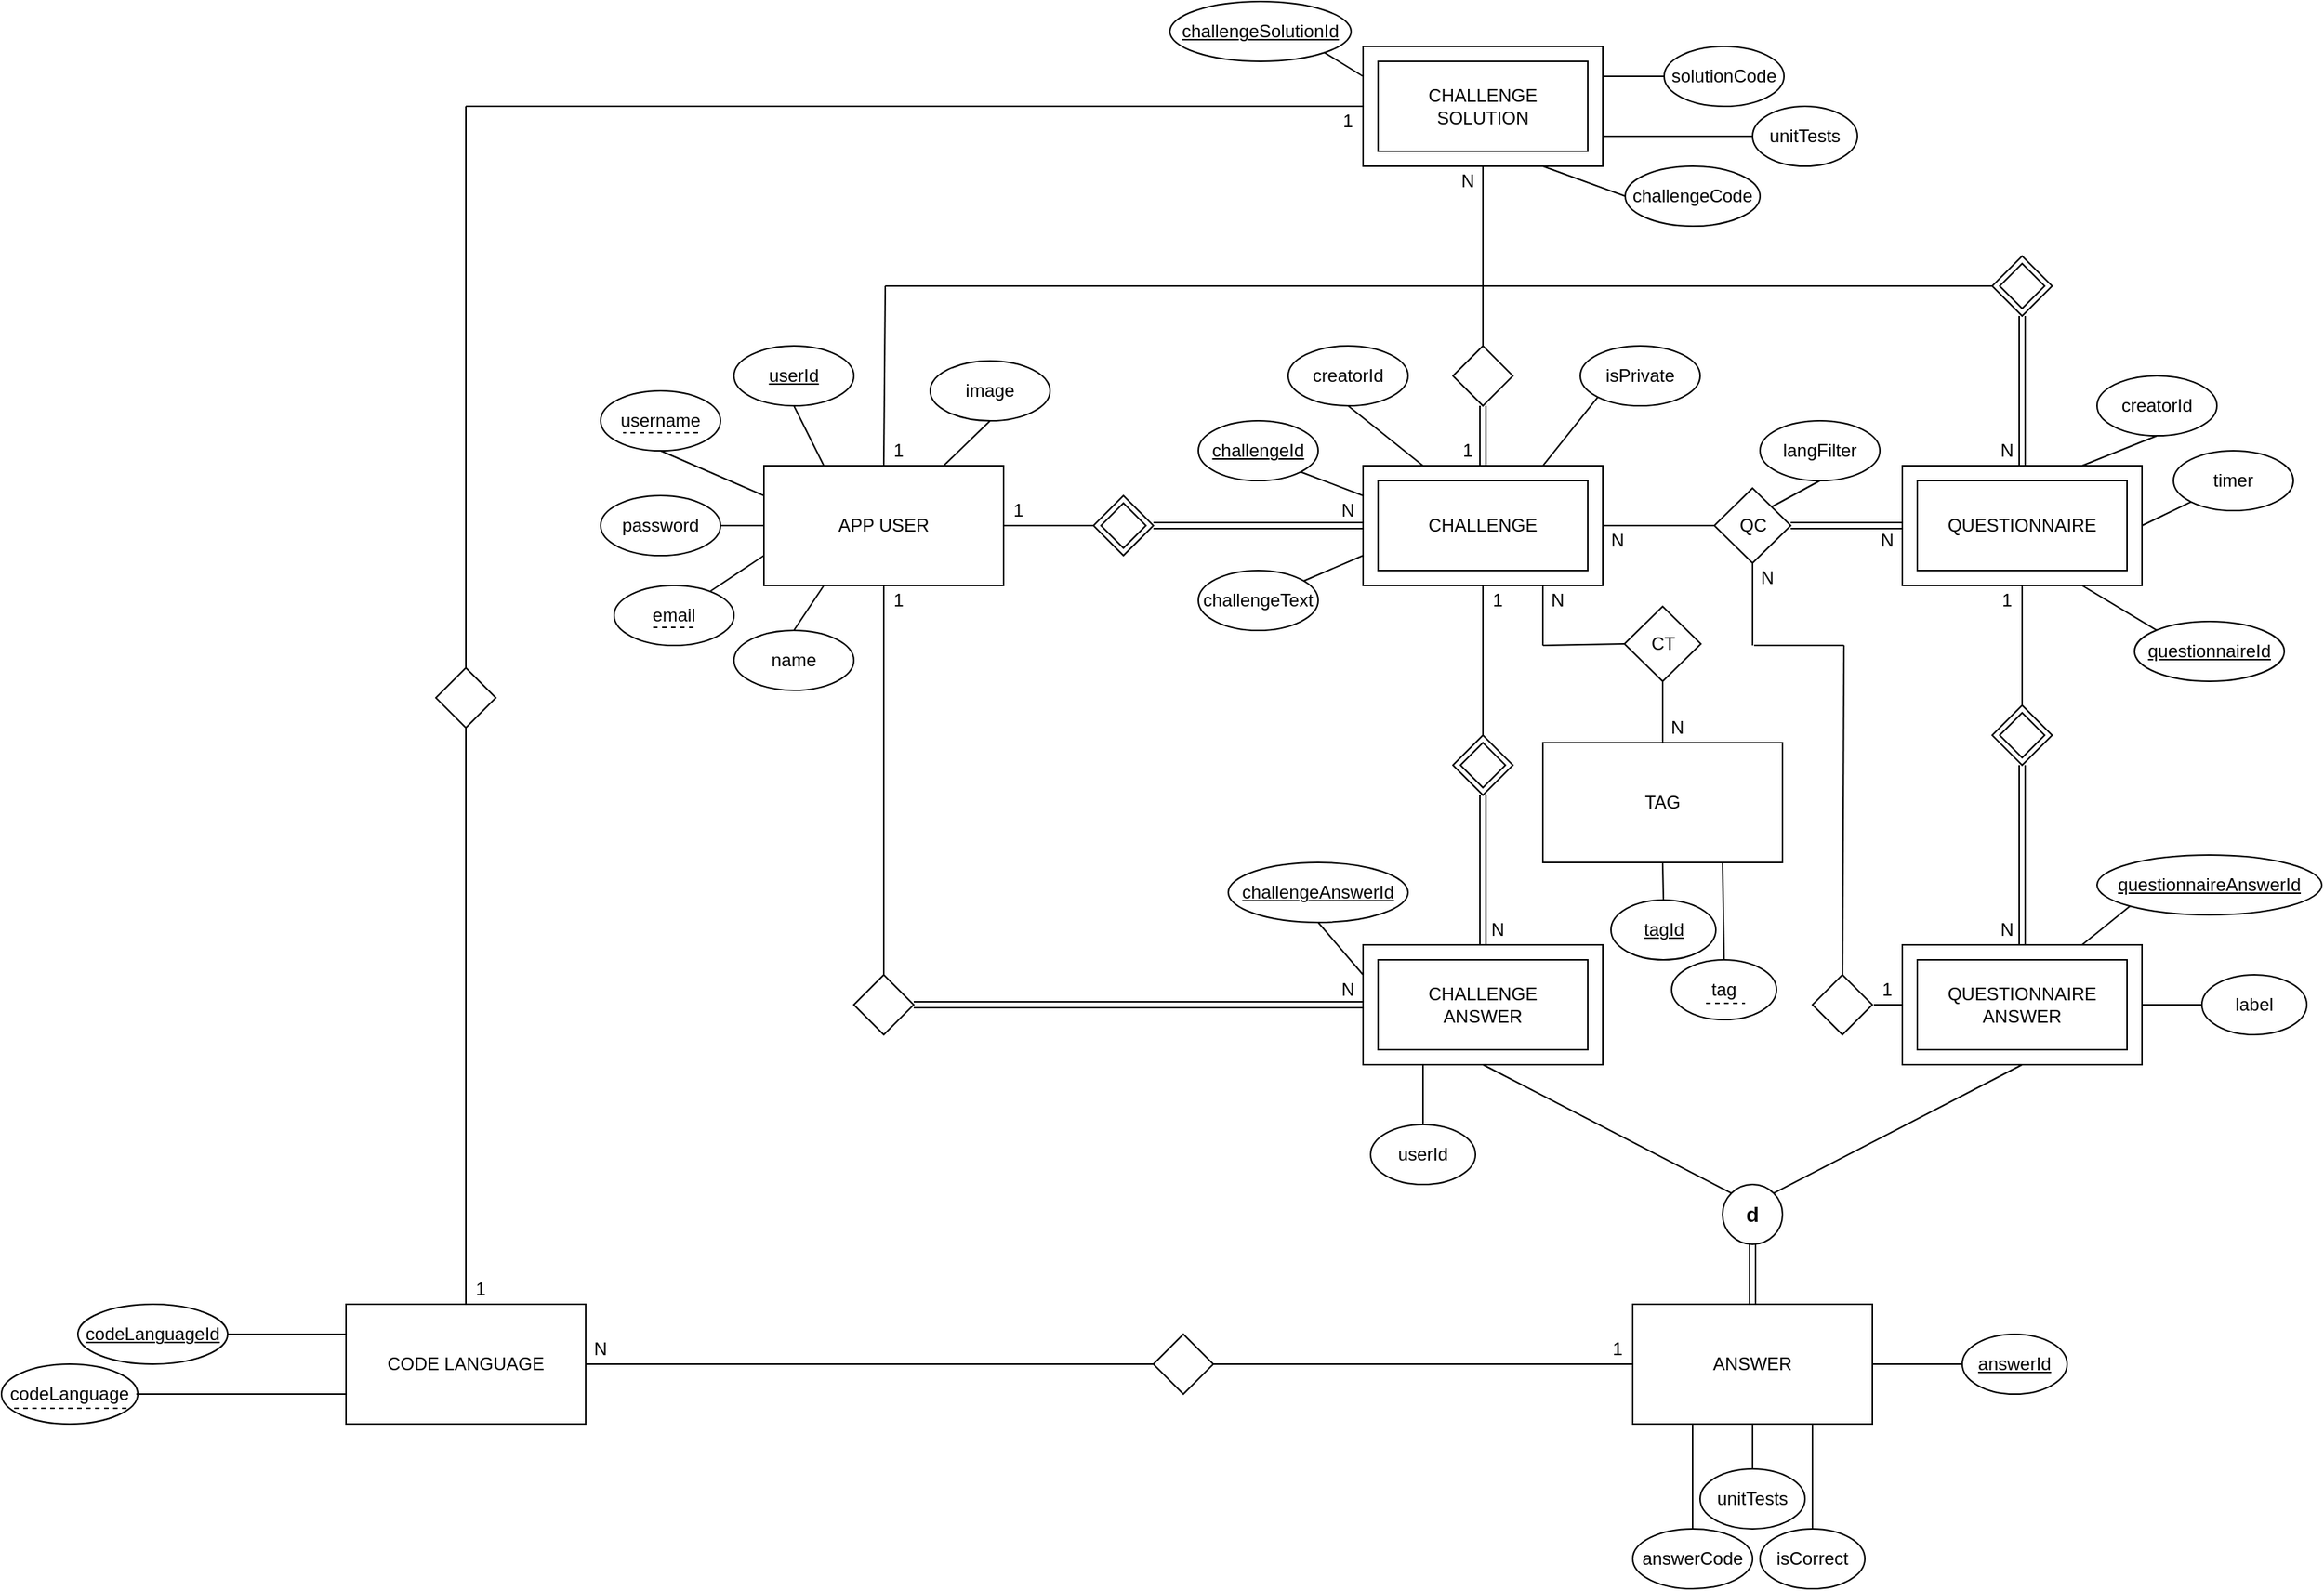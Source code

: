 <mxfile version="12.9.3" type="device"><diagram id="a9sHG3qN_FdR3LTX2Z2q" name="Page-1"><mxGraphModel dx="1951" dy="437" grid="1" gridSize="10" guides="1" tooltips="1" connect="1" arrows="1" fold="1" page="1" pageScale="1" pageWidth="1169" pageHeight="827" math="0" shadow="0"><root><mxCell id="0"/><mxCell id="1" parent="0"/><mxCell id="MTIbIpHXfCwF5gSwltUe-1" value="" style="rounded=0;whiteSpace=wrap;html=1;" parent="1" vertex="1"><mxGeometry x="519" y="40" width="160" height="80" as="geometry"/></mxCell><mxCell id="MTIbIpHXfCwF5gSwltUe-3" value="" style="rounded=0;whiteSpace=wrap;html=1;" parent="1" vertex="1"><mxGeometry x="519" y="320" width="160" height="80" as="geometry"/></mxCell><mxCell id="MTIbIpHXfCwF5gSwltUe-4" value="" style="rhombus;whiteSpace=wrap;html=1;" parent="1" vertex="1"><mxGeometry x="579" y="240" width="40" height="40" as="geometry"/></mxCell><mxCell id="MTIbIpHXfCwF5gSwltUe-5" value="" style="endArrow=none;html=1;entryX=0.5;entryY=1;entryDx=0;entryDy=0;exitX=0.5;exitY=0;exitDx=0;exitDy=0;" parent="1" source="MTIbIpHXfCwF5gSwltUe-4" target="MTIbIpHXfCwF5gSwltUe-1" edge="1"><mxGeometry width="50" height="50" relative="1" as="geometry"><mxPoint x="769" y="330" as="sourcePoint"/><mxPoint x="819" y="280" as="targetPoint"/></mxGeometry></mxCell><mxCell id="MTIbIpHXfCwF5gSwltUe-6" value="" style="rounded=0;whiteSpace=wrap;html=1;" parent="1" vertex="1"><mxGeometry x="879" y="320" width="160" height="80" as="geometry"/></mxCell><mxCell id="MTIbIpHXfCwF5gSwltUe-7" value="&lt;font style=&quot;font-size: 12px&quot;&gt;QC&lt;/font&gt;" style="rhombus;whiteSpace=wrap;html=1;" parent="1" vertex="1"><mxGeometry x="753.5" y="335" width="51" height="50" as="geometry"/></mxCell><mxCell id="MTIbIpHXfCwF5gSwltUe-8" value="CHALLENGE" style="rounded=0;whiteSpace=wrap;html=1;" parent="1" vertex="1"><mxGeometry x="529" y="330" width="140" height="60" as="geometry"/></mxCell><mxCell id="MTIbIpHXfCwF5gSwltUe-9" value="" style="shape=link;html=1;entryX=0;entryY=0.5;entryDx=0;entryDy=0;exitX=1;exitY=0.5;exitDx=0;exitDy=0;" parent="1" source="MTIbIpHXfCwF5gSwltUe-7" target="MTIbIpHXfCwF5gSwltUe-6" edge="1"><mxGeometry width="50" height="50" relative="1" as="geometry"><mxPoint x="769" y="330" as="sourcePoint"/><mxPoint x="819" y="280" as="targetPoint"/></mxGeometry></mxCell><mxCell id="MTIbIpHXfCwF5gSwltUe-11" value="" style="endArrow=none;html=1;exitX=0;exitY=0.5;exitDx=0;exitDy=0;" parent="1" source="MTIbIpHXfCwF5gSwltUe-7" target="MTIbIpHXfCwF5gSwltUe-3" edge="1"><mxGeometry width="50" height="50" relative="1" as="geometry"><mxPoint x="769" y="330" as="sourcePoint"/><mxPoint x="819" y="280" as="targetPoint"/></mxGeometry></mxCell><mxCell id="MTIbIpHXfCwF5gSwltUe-13" value="" style="rounded=0;whiteSpace=wrap;html=1;" parent="1" vertex="1"><mxGeometry x="519" y="640" width="160" height="80" as="geometry"/></mxCell><mxCell id="MTIbIpHXfCwF5gSwltUe-15" value="QUESTIONNAIRE" style="rounded=0;whiteSpace=wrap;html=1;" parent="1" vertex="1"><mxGeometry x="889" y="330" width="140" height="60" as="geometry"/></mxCell><mxCell id="MTIbIpHXfCwF5gSwltUe-22" value="" style="endArrow=none;html=1;entryX=0.5;entryY=1;entryDx=0;entryDy=0;exitX=0.5;exitY=0;exitDx=0;exitDy=0;" parent="1" source="MTIbIpHXfCwF5gSwltUe-102" target="MTIbIpHXfCwF5gSwltUe-6" edge="1"><mxGeometry width="50" height="50" relative="1" as="geometry"><mxPoint x="959" y="440" as="sourcePoint"/><mxPoint x="819" y="360" as="targetPoint"/></mxGeometry></mxCell><mxCell id="MTIbIpHXfCwF5gSwltUe-34" value="1" style="text;html=1;strokeColor=none;fillColor=none;align=center;verticalAlign=middle;whiteSpace=wrap;rounded=0;" parent="1" vertex="1"><mxGeometry x="199" y="300" width="20" height="20" as="geometry"/></mxCell><mxCell id="MTIbIpHXfCwF5gSwltUe-37" value="1" style="text;html=1;strokeColor=none;fillColor=none;align=center;verticalAlign=middle;whiteSpace=wrap;rounded=0;" parent="1" vertex="1"><mxGeometry x="579" y="300" width="20" height="20" as="geometry"/></mxCell><mxCell id="MTIbIpHXfCwF5gSwltUe-39" value="creatorId" style="ellipse;whiteSpace=wrap;html=1;" parent="1" vertex="1"><mxGeometry x="469" y="240" width="80" height="40" as="geometry"/></mxCell><mxCell id="MTIbIpHXfCwF5gSwltUe-40" value="" style="endArrow=none;html=1;entryX=0.5;entryY=1;entryDx=0;entryDy=0;exitX=0.25;exitY=0;exitDx=0;exitDy=0;" parent="1" source="MTIbIpHXfCwF5gSwltUe-3" target="MTIbIpHXfCwF5gSwltUe-39" edge="1"><mxGeometry width="50" height="50" relative="1" as="geometry"><mxPoint x="729" y="350" as="sourcePoint"/><mxPoint x="779" y="300" as="targetPoint"/></mxGeometry></mxCell><mxCell id="MTIbIpHXfCwF5gSwltUe-44" value="&lt;u&gt;challengeId&lt;/u&gt;" style="ellipse;whiteSpace=wrap;html=1;" parent="1" vertex="1"><mxGeometry x="409" y="290" width="80" height="40" as="geometry"/></mxCell><mxCell id="MTIbIpHXfCwF5gSwltUe-45" value="" style="endArrow=none;html=1;exitX=1;exitY=1;exitDx=0;exitDy=0;entryX=0;entryY=0.25;entryDx=0;entryDy=0;" parent="1" source="MTIbIpHXfCwF5gSwltUe-44" target="MTIbIpHXfCwF5gSwltUe-3" edge="1"><mxGeometry width="50" height="50" relative="1" as="geometry"><mxPoint x="729" y="350" as="sourcePoint"/><mxPoint x="779" y="300" as="targetPoint"/></mxGeometry></mxCell><mxCell id="MTIbIpHXfCwF5gSwltUe-47" value="challengeText" style="ellipse;whiteSpace=wrap;html=1;" parent="1" vertex="1"><mxGeometry x="409" y="390" width="80" height="40" as="geometry"/></mxCell><mxCell id="MTIbIpHXfCwF5gSwltUe-48" value="isPrivate" style="ellipse;whiteSpace=wrap;html=1;" parent="1" vertex="1"><mxGeometry x="664" y="240" width="80" height="40" as="geometry"/></mxCell><mxCell id="MTIbIpHXfCwF5gSwltUe-49" value="" style="endArrow=none;html=1;entryX=0;entryY=1;entryDx=0;entryDy=0;exitX=0.75;exitY=0;exitDx=0;exitDy=0;" parent="1" source="MTIbIpHXfCwF5gSwltUe-3" target="MTIbIpHXfCwF5gSwltUe-48" edge="1"><mxGeometry width="50" height="50" relative="1" as="geometry"><mxPoint x="679" y="340" as="sourcePoint"/><mxPoint x="779" y="300" as="targetPoint"/></mxGeometry></mxCell><mxCell id="MTIbIpHXfCwF5gSwltUe-51" value="" style="endArrow=none;html=1;entryX=0;entryY=0.75;entryDx=0;entryDy=0;" parent="1" source="MTIbIpHXfCwF5gSwltUe-47" target="MTIbIpHXfCwF5gSwltUe-3" edge="1"><mxGeometry width="50" height="50" relative="1" as="geometry"><mxPoint x="729" y="350" as="sourcePoint"/><mxPoint x="779" y="300" as="targetPoint"/></mxGeometry></mxCell><mxCell id="MTIbIpHXfCwF5gSwltUe-57" value="" style="rhombus;whiteSpace=wrap;html=1;" parent="1" vertex="1"><mxGeometry x="579" y="500" width="40" height="40" as="geometry"/></mxCell><mxCell id="MTIbIpHXfCwF5gSwltUe-68" value="" style="endArrow=none;html=1;exitX=0.5;exitY=0;exitDx=0;exitDy=0;entryX=0.5;entryY=1;entryDx=0;entryDy=0;" parent="1" source="MTIbIpHXfCwF5gSwltUe-57" target="MTIbIpHXfCwF5gSwltUe-3" edge="1"><mxGeometry width="50" height="50" relative="1" as="geometry"><mxPoint x="689" y="610" as="sourcePoint"/><mxPoint x="689" y="520" as="targetPoint"/></mxGeometry></mxCell><mxCell id="MTIbIpHXfCwF5gSwltUe-73" value="1" style="text;html=1;strokeColor=none;fillColor=none;align=center;verticalAlign=middle;whiteSpace=wrap;rounded=0;" parent="1" vertex="1"><mxGeometry x="599" y="400" width="20" height="20" as="geometry"/></mxCell><mxCell id="MTIbIpHXfCwF5gSwltUe-74" value="N" style="text;html=1;strokeColor=none;fillColor=none;align=center;verticalAlign=middle;whiteSpace=wrap;rounded=0;" parent="1" vertex="1"><mxGeometry x="599" y="620" width="20" height="20" as="geometry"/></mxCell><mxCell id="MTIbIpHXfCwF5gSwltUe-75" value="N" style="text;html=1;strokeColor=none;fillColor=none;align=center;verticalAlign=middle;whiteSpace=wrap;rounded=0;" parent="1" vertex="1"><mxGeometry x="679" y="360" width="20" height="20" as="geometry"/></mxCell><mxCell id="MTIbIpHXfCwF5gSwltUe-76" value="N" style="text;html=1;strokeColor=none;fillColor=none;align=center;verticalAlign=middle;whiteSpace=wrap;rounded=0;" parent="1" vertex="1"><mxGeometry x="859" y="360" width="20" height="20" as="geometry"/></mxCell><mxCell id="MTIbIpHXfCwF5gSwltUe-77" value="1" style="text;html=1;strokeColor=none;fillColor=none;align=center;verticalAlign=middle;whiteSpace=wrap;rounded=0;" parent="1" vertex="1"><mxGeometry x="939" y="400" width="20" height="20" as="geometry"/></mxCell><mxCell id="MTIbIpHXfCwF5gSwltUe-80" value="" style="endArrow=none;html=1;exitX=0;exitY=0.5;exitDx=0;exitDy=0;entryX=1;entryY=0.75;entryDx=0;entryDy=0;" parent="1" source="B9f4KIB9GlwrX3keW8wG-13" target="MTIbIpHXfCwF5gSwltUe-1" edge="1"><mxGeometry width="50" height="50" relative="1" as="geometry"><mxPoint x="399" y="600" as="sourcePoint"/><mxPoint x="529" y="410" as="targetPoint"/></mxGeometry></mxCell><mxCell id="MTIbIpHXfCwF5gSwltUe-83" value="" style="endArrow=none;html=1;exitX=0;exitY=0.5;exitDx=0;exitDy=0;entryX=1;entryY=0.25;entryDx=0;entryDy=0;" parent="1" source="B9f4KIB9GlwrX3keW8wG-12" target="MTIbIpHXfCwF5gSwltUe-1" edge="1"><mxGeometry width="50" height="50" relative="1" as="geometry"><mxPoint x="439" y="600" as="sourcePoint"/><mxPoint x="699" y="520" as="targetPoint"/></mxGeometry></mxCell><mxCell id="MTIbIpHXfCwF5gSwltUe-86" value="answerCode" style="ellipse;whiteSpace=wrap;html=1;" parent="1" vertex="1"><mxGeometry x="699" y="1030" width="80" height="40" as="geometry"/></mxCell><mxCell id="MTIbIpHXfCwF5gSwltUe-87" value="" style="endArrow=none;html=1;exitX=0.25;exitY=1;exitDx=0;exitDy=0;entryX=0.5;entryY=0;entryDx=0;entryDy=0;" parent="1" source="2HeB2lJlEfnFU2ydCLui-2" target="MTIbIpHXfCwF5gSwltUe-86" edge="1"><mxGeometry width="50" height="50" relative="1" as="geometry"><mxPoint x="588" y="730" as="sourcePoint"/><mxPoint x="718" y="540" as="targetPoint"/></mxGeometry></mxCell><mxCell id="MTIbIpHXfCwF5gSwltUe-88" value="unitTests" style="ellipse;whiteSpace=wrap;html=1;" parent="1" vertex="1"><mxGeometry x="744" y="990" width="70" height="40" as="geometry"/></mxCell><mxCell id="MTIbIpHXfCwF5gSwltUe-89" value="" style="endArrow=none;html=1;exitX=0.5;exitY=1;exitDx=0;exitDy=0;entryX=0.5;entryY=0;entryDx=0;entryDy=0;" parent="1" source="2HeB2lJlEfnFU2ydCLui-2" target="MTIbIpHXfCwF5gSwltUe-88" edge="1"><mxGeometry width="50" height="50" relative="1" as="geometry"><mxPoint x="628" y="730" as="sourcePoint"/><mxPoint x="888" y="650" as="targetPoint"/></mxGeometry></mxCell><mxCell id="MTIbIpHXfCwF5gSwltUe-92" value="creatorId" style="ellipse;whiteSpace=wrap;html=1;" parent="1" vertex="1"><mxGeometry x="1009" y="260" width="80" height="40" as="geometry"/></mxCell><mxCell id="MTIbIpHXfCwF5gSwltUe-93" value="" style="endArrow=none;html=1;entryX=0.5;entryY=1;entryDx=0;entryDy=0;exitX=0.75;exitY=0;exitDx=0;exitDy=0;" parent="1" source="MTIbIpHXfCwF5gSwltUe-6" target="MTIbIpHXfCwF5gSwltUe-92" edge="1"><mxGeometry width="50" height="50" relative="1" as="geometry"><mxPoint x="689" y="400" as="sourcePoint"/><mxPoint x="739" y="350" as="targetPoint"/></mxGeometry></mxCell><mxCell id="MTIbIpHXfCwF5gSwltUe-95" value="" style="endArrow=none;html=1;entryX=0.75;entryY=1;entryDx=0;entryDy=0;exitX=0;exitY=0;exitDx=0;exitDy=0;" parent="1" source="MWLgi4GtgFNwYzzTIz2L-8" target="MTIbIpHXfCwF5gSwltUe-6" edge="1"><mxGeometry width="50" height="50" relative="1" as="geometry"><mxPoint x="1040" y="430" as="sourcePoint"/><mxPoint x="874" y="300" as="targetPoint"/></mxGeometry></mxCell><mxCell id="MTIbIpHXfCwF5gSwltUe-100" value="" style="rounded=0;whiteSpace=wrap;html=1;" parent="1" vertex="1"><mxGeometry x="879" y="640" width="160" height="80" as="geometry"/></mxCell><mxCell id="MTIbIpHXfCwF5gSwltUe-101" value="QUESTIONNAIRE&lt;br&gt;ANSWER" style="rounded=0;whiteSpace=wrap;html=1;" parent="1" vertex="1"><mxGeometry x="889" y="650" width="140" height="60" as="geometry"/></mxCell><mxCell id="MTIbIpHXfCwF5gSwltUe-102" value="" style="rhombus;whiteSpace=wrap;html=1;" parent="1" vertex="1"><mxGeometry x="939" y="480" width="40" height="40" as="geometry"/></mxCell><mxCell id="MTIbIpHXfCwF5gSwltUe-104" value="" style="shape=link;html=1;exitX=0.5;exitY=1;exitDx=0;exitDy=0;entryX=0.5;entryY=0;entryDx=0;entryDy=0;" parent="1" source="MTIbIpHXfCwF5gSwltUe-102" target="MTIbIpHXfCwF5gSwltUe-100" edge="1"><mxGeometry width="50" height="50" relative="1" as="geometry"><mxPoint x="959" y="720" as="sourcePoint"/><mxPoint x="609" y="770" as="targetPoint"/></mxGeometry></mxCell><mxCell id="MTIbIpHXfCwF5gSwltUe-105" value="N" style="text;html=1;strokeColor=none;fillColor=none;align=center;verticalAlign=middle;whiteSpace=wrap;rounded=0;" parent="1" vertex="1"><mxGeometry x="939" y="620" width="20" height="20" as="geometry"/></mxCell><mxCell id="MTIbIpHXfCwF5gSwltUe-119" value="&lt;u&gt;challengeAnswerId&lt;/u&gt;" style="ellipse;whiteSpace=wrap;html=1;" parent="1" vertex="1"><mxGeometry x="429" y="585" width="120" height="40" as="geometry"/></mxCell><mxCell id="MTIbIpHXfCwF5gSwltUe-120" value="" style="endArrow=none;html=1;entryX=0.5;entryY=1;entryDx=0;entryDy=0;exitX=0;exitY=0.25;exitDx=0;exitDy=0;" parent="1" source="MTIbIpHXfCwF5gSwltUe-13" target="MTIbIpHXfCwF5gSwltUe-119" edge="1"><mxGeometry width="50" height="50" relative="1" as="geometry"><mxPoint x="689" y="600" as="sourcePoint"/><mxPoint x="739" y="550" as="targetPoint"/></mxGeometry></mxCell><mxCell id="MTIbIpHXfCwF5gSwltUe-121" value="userId" style="ellipse;whiteSpace=wrap;html=1;" parent="1" vertex="1"><mxGeometry x="524" y="760" width="70" height="40" as="geometry"/></mxCell><mxCell id="MTIbIpHXfCwF5gSwltUe-122" value="" style="endArrow=none;html=1;entryX=0.5;entryY=0;entryDx=0;entryDy=0;exitX=0.25;exitY=1;exitDx=0;exitDy=0;" parent="1" source="MTIbIpHXfCwF5gSwltUe-13" target="MTIbIpHXfCwF5gSwltUe-121" edge="1"><mxGeometry width="50" height="50" relative="1" as="geometry"><mxPoint x="689" y="600" as="sourcePoint"/><mxPoint x="739" y="550" as="targetPoint"/></mxGeometry></mxCell><mxCell id="MTIbIpHXfCwF5gSwltUe-142" value="&lt;u&gt;questionnaireAnswerId&lt;/u&gt;" style="ellipse;whiteSpace=wrap;html=1;" parent="1" vertex="1"><mxGeometry x="1009" y="580" width="150" height="40" as="geometry"/></mxCell><mxCell id="MTIbIpHXfCwF5gSwltUe-143" value="" style="endArrow=none;html=1;entryX=0.75;entryY=0;entryDx=0;entryDy=0;exitX=0;exitY=1;exitDx=0;exitDy=0;" parent="1" source="MTIbIpHXfCwF5gSwltUe-142" target="MTIbIpHXfCwF5gSwltUe-100" edge="1"><mxGeometry width="50" height="50" relative="1" as="geometry"><mxPoint x="939" y="620" as="sourcePoint"/><mxPoint x="989" y="570" as="targetPoint"/></mxGeometry></mxCell><mxCell id="MWLgi4GtgFNwYzzTIz2L-8" value="&lt;u&gt;questionnaireId&lt;/u&gt;" style="ellipse;whiteSpace=wrap;html=1;" parent="1" vertex="1"><mxGeometry x="1034" y="424" width="100" height="40" as="geometry"/></mxCell><mxCell id="MWLgi4GtgFNwYzzTIz2L-11" value="" style="rhombus;whiteSpace=wrap;html=1;" parent="1" vertex="1"><mxGeometry x="584" y="505" width="30" height="30" as="geometry"/></mxCell><mxCell id="MWLgi4GtgFNwYzzTIz2L-12" value="" style="rhombus;whiteSpace=wrap;html=1;" parent="1" vertex="1"><mxGeometry x="944" y="485" width="30" height="30" as="geometry"/></mxCell><mxCell id="MWLgi4GtgFNwYzzTIz2L-13" value="" style="shape=link;html=1;exitX=0.5;exitY=1;exitDx=0;exitDy=0;entryX=0.5;entryY=0;entryDx=0;entryDy=0;" parent="1" source="MTIbIpHXfCwF5gSwltUe-57" target="MTIbIpHXfCwF5gSwltUe-13" edge="1"><mxGeometry width="50" height="50" relative="1" as="geometry"><mxPoint x="839" y="460" as="sourcePoint"/><mxPoint x="889" y="410" as="targetPoint"/></mxGeometry></mxCell><mxCell id="MWLgi4GtgFNwYzzTIz2L-16" value="label" style="ellipse;whiteSpace=wrap;html=1;" parent="1" vertex="1"><mxGeometry x="1079" y="660" width="70" height="40" as="geometry"/></mxCell><mxCell id="MWLgi4GtgFNwYzzTIz2L-17" value="" style="endArrow=none;html=1;entryX=0;entryY=0.5;entryDx=0;entryDy=0;exitX=1;exitY=0.5;exitDx=0;exitDy=0;" parent="1" source="MTIbIpHXfCwF5gSwltUe-100" target="MWLgi4GtgFNwYzzTIz2L-16" edge="1"><mxGeometry width="50" height="50" relative="1" as="geometry"><mxPoint x="839" y="710" as="sourcePoint"/><mxPoint x="889" y="660" as="targetPoint"/></mxGeometry></mxCell><mxCell id="MWLgi4GtgFNwYzzTIz2L-19" value="" style="rhombus;whiteSpace=wrap;html=1;" parent="1" vertex="1"><mxGeometry x="339" y="340" width="40" height="40" as="geometry"/></mxCell><mxCell id="MWLgi4GtgFNwYzzTIz2L-22" value="APP USER" style="rounded=0;whiteSpace=wrap;html=1;" parent="1" vertex="1"><mxGeometry x="119" y="320" width="160" height="80" as="geometry"/></mxCell><mxCell id="MWLgi4GtgFNwYzzTIz2L-23" value="" style="endArrow=none;html=1;entryX=0;entryY=0.5;entryDx=0;entryDy=0;exitX=1;exitY=0.5;exitDx=0;exitDy=0;" parent="1" source="MWLgi4GtgFNwYzzTIz2L-22" target="MWLgi4GtgFNwYzzTIz2L-19" edge="1"><mxGeometry width="50" height="50" relative="1" as="geometry"><mxPoint x="389" y="370" as="sourcePoint"/><mxPoint x="529" y="370" as="targetPoint"/></mxGeometry></mxCell><mxCell id="MWLgi4GtgFNwYzzTIz2L-25" value="&lt;u&gt;userId&lt;/u&gt;" style="ellipse;whiteSpace=wrap;html=1;" parent="1" vertex="1"><mxGeometry x="99" y="240" width="80" height="40" as="geometry"/></mxCell><mxCell id="MWLgi4GtgFNwYzzTIz2L-27" value="" style="endArrow=none;html=1;entryX=0.5;entryY=1;entryDx=0;entryDy=0;exitX=0.25;exitY=0;exitDx=0;exitDy=0;" parent="1" source="MWLgi4GtgFNwYzzTIz2L-22" target="MWLgi4GtgFNwYzzTIz2L-25" edge="1"><mxGeometry width="50" height="50" relative="1" as="geometry"><mxPoint x="339" y="390" as="sourcePoint"/><mxPoint x="389" y="340" as="targetPoint"/></mxGeometry></mxCell><mxCell id="MWLgi4GtgFNwYzzTIz2L-29" value="N" style="text;html=1;strokeColor=none;fillColor=none;align=center;verticalAlign=middle;whiteSpace=wrap;rounded=0;" parent="1" vertex="1"><mxGeometry x="499" y="340" width="20" height="20" as="geometry"/></mxCell><mxCell id="MWLgi4GtgFNwYzzTIz2L-30" value="1" style="text;html=1;strokeColor=none;fillColor=none;align=center;verticalAlign=middle;whiteSpace=wrap;rounded=0;" parent="1" vertex="1"><mxGeometry x="279" y="340" width="20" height="20" as="geometry"/></mxCell><mxCell id="MWLgi4GtgFNwYzzTIz2L-33" value="" style="endArrow=none;html=1;entryX=0.75;entryY=1;entryDx=0;entryDy=0;" parent="1" target="MTIbIpHXfCwF5gSwltUe-3" edge="1"><mxGeometry width="50" height="50" relative="1" as="geometry"><mxPoint x="639" y="440" as="sourcePoint"/><mxPoint x="709" y="410" as="targetPoint"/></mxGeometry></mxCell><mxCell id="MWLgi4GtgFNwYzzTIz2L-34" value="" style="endArrow=none;html=1;exitX=0;exitY=0.5;exitDx=0;exitDy=0;" parent="1" source="MWLgi4GtgFNwYzzTIz2L-35" edge="1"><mxGeometry width="50" height="50" relative="1" as="geometry"><mxPoint x="699" y="440" as="sourcePoint"/><mxPoint x="639" y="440" as="targetPoint"/></mxGeometry></mxCell><mxCell id="MWLgi4GtgFNwYzzTIz2L-35" value="&lt;font style=&quot;font-size: 12px&quot;&gt;CT&lt;/font&gt;" style="rhombus;whiteSpace=wrap;html=1;" parent="1" vertex="1"><mxGeometry x="693.5" y="414" width="51" height="50" as="geometry"/></mxCell><mxCell id="MWLgi4GtgFNwYzzTIz2L-38" value="" style="endArrow=none;html=1;entryX=0.5;entryY=1;entryDx=0;entryDy=0;exitX=0.5;exitY=0;exitDx=0;exitDy=0;" parent="1" source="MWLgi4GtgFNwYzzTIz2L-39" target="MWLgi4GtgFNwYzzTIz2L-35" edge="1"><mxGeometry width="50" height="50" relative="1" as="geometry"><mxPoint x="759" y="520" as="sourcePoint"/><mxPoint x="709" y="650" as="targetPoint"/></mxGeometry></mxCell><mxCell id="MWLgi4GtgFNwYzzTIz2L-39" value="TAG" style="rounded=0;whiteSpace=wrap;html=1;" parent="1" vertex="1"><mxGeometry x="639" y="505" width="160" height="80" as="geometry"/></mxCell><mxCell id="MWLgi4GtgFNwYzzTIz2L-40" value="N" style="text;html=1;strokeColor=none;fillColor=none;align=center;verticalAlign=middle;whiteSpace=wrap;rounded=0;" parent="1" vertex="1"><mxGeometry x="639" y="400" width="20" height="20" as="geometry"/></mxCell><mxCell id="MWLgi4GtgFNwYzzTIz2L-41" value="N" style="text;html=1;strokeColor=none;fillColor=none;align=center;verticalAlign=middle;whiteSpace=wrap;rounded=0;" parent="1" vertex="1"><mxGeometry x="719" y="485" width="20" height="20" as="geometry"/></mxCell><mxCell id="MWLgi4GtgFNwYzzTIz2L-42" value="&lt;u&gt;tagId&lt;/u&gt;" style="ellipse;whiteSpace=wrap;html=1;" parent="1" vertex="1"><mxGeometry x="684.5" y="610" width="70" height="40" as="geometry"/></mxCell><mxCell id="MWLgi4GtgFNwYzzTIz2L-43" value="tag" style="ellipse;whiteSpace=wrap;html=1;" parent="1" vertex="1"><mxGeometry x="725" y="650" width="70" height="40" as="geometry"/></mxCell><mxCell id="MWLgi4GtgFNwYzzTIz2L-44" value="" style="endArrow=none;html=1;entryX=0.5;entryY=0;entryDx=0;entryDy=0;exitX=0.5;exitY=1;exitDx=0;exitDy=0;" parent="1" source="MWLgi4GtgFNwYzzTIz2L-39" target="MWLgi4GtgFNwYzzTIz2L-42" edge="1"><mxGeometry width="50" height="50" relative="1" as="geometry"><mxPoint x="690" y="600" as="sourcePoint"/><mxPoint x="709" y="470" as="targetPoint"/></mxGeometry></mxCell><mxCell id="MWLgi4GtgFNwYzzTIz2L-46" value="" style="endArrow=none;html=1;entryX=0.5;entryY=0;entryDx=0;entryDy=0;exitX=0.75;exitY=1;exitDx=0;exitDy=0;" parent="1" source="MWLgi4GtgFNwYzzTIz2L-39" target="MWLgi4GtgFNwYzzTIz2L-43" edge="1"><mxGeometry width="50" height="50" relative="1" as="geometry"><mxPoint x="659" y="520" as="sourcePoint"/><mxPoint x="709" y="470" as="targetPoint"/></mxGeometry></mxCell><mxCell id="MWLgi4GtgFNwYzzTIz2L-60" value="" style="rhombus;whiteSpace=wrap;html=1;" parent="1" vertex="1"><mxGeometry x="344" y="345" width="30" height="30" as="geometry"/></mxCell><mxCell id="MWLgi4GtgFNwYzzTIz2L-61" value="" style="shape=link;html=1;exitX=1;exitY=1;exitDx=0;exitDy=0;entryX=0.5;entryY=1;entryDx=0;entryDy=0;" parent="1" source="MTIbIpHXfCwF5gSwltUe-37" target="MTIbIpHXfCwF5gSwltUe-4" edge="1"><mxGeometry width="50" height="50" relative="1" as="geometry"><mxPoint x="579" y="310" as="sourcePoint"/><mxPoint x="629" y="260" as="targetPoint"/></mxGeometry></mxCell><mxCell id="MWLgi4GtgFNwYzzTIz2L-63" value="" style="rhombus;whiteSpace=wrap;html=1;" parent="1" vertex="1"><mxGeometry x="939" y="180" width="40" height="40" as="geometry"/></mxCell><mxCell id="MWLgi4GtgFNwYzzTIz2L-65" value="N" style="text;html=1;strokeColor=none;fillColor=none;align=center;verticalAlign=middle;whiteSpace=wrap;rounded=0;" parent="1" vertex="1"><mxGeometry x="579" y="120" width="20" height="20" as="geometry"/></mxCell><mxCell id="MWLgi4GtgFNwYzzTIz2L-66" value="" style="endArrow=none;html=1;exitX=0;exitY=0.5;exitDx=0;exitDy=0;" parent="1" source="MWLgi4GtgFNwYzzTIz2L-63" edge="1"><mxGeometry width="50" height="50" relative="1" as="geometry"><mxPoint x="939" y="160" as="sourcePoint"/><mxPoint x="200" y="200" as="targetPoint"/></mxGeometry></mxCell><mxCell id="MWLgi4GtgFNwYzzTIz2L-67" value="N" style="text;html=1;strokeColor=none;fillColor=none;align=center;verticalAlign=middle;whiteSpace=wrap;rounded=0;" parent="1" vertex="1"><mxGeometry x="939" y="300" width="20" height="20" as="geometry"/></mxCell><mxCell id="MWLgi4GtgFNwYzzTIz2L-69" value="" style="rhombus;whiteSpace=wrap;html=1;" parent="1" vertex="1"><mxGeometry x="944" y="185" width="30" height="30" as="geometry"/></mxCell><mxCell id="MWLgi4GtgFNwYzzTIz2L-70" value="" style="shape=link;html=1;entryX=0.5;entryY=1;entryDx=0;entryDy=0;exitX=0.5;exitY=0;exitDx=0;exitDy=0;" parent="1" source="MTIbIpHXfCwF5gSwltUe-6" target="MWLgi4GtgFNwYzzTIz2L-63" edge="1"><mxGeometry width="50" height="50" relative="1" as="geometry"><mxPoint x="799" y="380" as="sourcePoint"/><mxPoint x="849" y="330" as="targetPoint"/></mxGeometry></mxCell><mxCell id="MWLgi4GtgFNwYzzTIz2L-71" value="" style="endArrow=none;html=1;entryX=0.5;entryY=1;entryDx=0;entryDy=0;exitX=0.5;exitY=0;exitDx=0;exitDy=0;" parent="1" source="MWLgi4GtgFNwYzzTIz2L-72" target="MWLgi4GtgFNwYzzTIz2L-22" edge="1"><mxGeometry width="50" height="50" relative="1" as="geometry"><mxPoint x="190" y="520" as="sourcePoint"/><mxPoint x="270" y="470" as="targetPoint"/></mxGeometry></mxCell><mxCell id="MWLgi4GtgFNwYzzTIz2L-72" value="" style="rhombus;whiteSpace=wrap;html=1;" parent="1" vertex="1"><mxGeometry x="179" y="660" width="40" height="40" as="geometry"/></mxCell><mxCell id="MWLgi4GtgFNwYzzTIz2L-75" value="1" style="text;html=1;strokeColor=none;fillColor=none;align=center;verticalAlign=middle;whiteSpace=wrap;rounded=0;" parent="1" vertex="1"><mxGeometry x="199" y="400" width="20" height="20" as="geometry"/></mxCell><mxCell id="MWLgi4GtgFNwYzzTIz2L-77" value="N" style="text;html=1;strokeColor=none;fillColor=none;align=center;verticalAlign=middle;whiteSpace=wrap;rounded=0;" parent="1" vertex="1"><mxGeometry x="499" y="660" width="20" height="20" as="geometry"/></mxCell><mxCell id="MWLgi4GtgFNwYzzTIz2L-84" value="" style="endArrow=none;html=1;exitX=0.5;exitY=0;exitDx=0;exitDy=0;" parent="1" source="MWLgi4GtgFNwYzzTIz2L-22" edge="1"><mxGeometry width="50" height="50" relative="1" as="geometry"><mxPoint x="200" y="230" as="sourcePoint"/><mxPoint x="200" y="200" as="targetPoint"/></mxGeometry></mxCell><mxCell id="MWLgi4GtgFNwYzzTIz2L-86" value="" style="shape=link;html=1;entryX=0;entryY=0.5;entryDx=0;entryDy=0;exitX=1;exitY=0.5;exitDx=0;exitDy=0;" parent="1" source="MWLgi4GtgFNwYzzTIz2L-19" target="MTIbIpHXfCwF5gSwltUe-3" edge="1"><mxGeometry width="50" height="50" relative="1" as="geometry"><mxPoint x="330" y="460" as="sourcePoint"/><mxPoint x="380" y="410" as="targetPoint"/></mxGeometry></mxCell><mxCell id="MWLgi4GtgFNwYzzTIz2L-89" value="username" style="ellipse;whiteSpace=wrap;html=1;" parent="1" vertex="1"><mxGeometry x="10" y="270" width="80" height="40" as="geometry"/></mxCell><mxCell id="MWLgi4GtgFNwYzzTIz2L-90" value="" style="endArrow=none;html=1;entryX=0;entryY=0.25;entryDx=0;entryDy=0;exitX=0.5;exitY=1;exitDx=0;exitDy=0;" parent="1" source="MWLgi4GtgFNwYzzTIz2L-89" target="MWLgi4GtgFNwYzzTIz2L-22" edge="1"><mxGeometry width="50" height="50" relative="1" as="geometry"><mxPoint x="280" y="390" as="sourcePoint"/><mxPoint x="330" y="340" as="targetPoint"/></mxGeometry></mxCell><mxCell id="MWLgi4GtgFNwYzzTIz2L-91" value="" style="endArrow=none;dashed=1;html=1;" parent="1" edge="1"><mxGeometry width="50" height="50" relative="1" as="geometry"><mxPoint x="75" y="298" as="sourcePoint"/><mxPoint x="25" y="298" as="targetPoint"/></mxGeometry></mxCell><mxCell id="MWLgi4GtgFNwYzzTIz2L-92" value="password" style="ellipse;whiteSpace=wrap;html=1;" parent="1" vertex="1"><mxGeometry x="10" y="340" width="80" height="40" as="geometry"/></mxCell><mxCell id="MWLgi4GtgFNwYzzTIz2L-93" value="" style="endArrow=none;html=1;entryX=0;entryY=0.5;entryDx=0;entryDy=0;exitX=1;exitY=0.5;exitDx=0;exitDy=0;" parent="1" source="MWLgi4GtgFNwYzzTIz2L-92" target="MWLgi4GtgFNwYzzTIz2L-22" edge="1"><mxGeometry width="50" height="50" relative="1" as="geometry"><mxPoint x="280" y="390" as="sourcePoint"/><mxPoint x="330" y="340" as="targetPoint"/></mxGeometry></mxCell><mxCell id="MWLgi4GtgFNwYzzTIz2L-94" value="email" style="ellipse;whiteSpace=wrap;html=1;" parent="1" vertex="1"><mxGeometry x="19" y="400" width="80" height="40" as="geometry"/></mxCell><mxCell id="MWLgi4GtgFNwYzzTIz2L-95" value="" style="endArrow=none;html=1;entryX=0.25;entryY=1;entryDx=0;entryDy=0;exitX=0.5;exitY=0;exitDx=0;exitDy=0;" parent="1" source="Z6ztMbVXMCBfVqYAUCOT-3" target="MWLgi4GtgFNwYzzTIz2L-22" edge="1"><mxGeometry width="50" height="50" relative="1" as="geometry"><mxPoint x="140" y="450" as="sourcePoint"/><mxPoint x="210" y="441" as="targetPoint"/></mxGeometry></mxCell><mxCell id="MWLgi4GtgFNwYzzTIz2L-96" value="" style="endArrow=none;dashed=1;html=1;" parent="1" edge="1"><mxGeometry width="50" height="50" relative="1" as="geometry"><mxPoint x="45" y="428" as="sourcePoint"/><mxPoint x="75" y="428" as="targetPoint"/></mxGeometry></mxCell><mxCell id="MWLgi4GtgFNwYzzTIz2L-97" value="image" style="ellipse;whiteSpace=wrap;html=1;" parent="1" vertex="1"><mxGeometry x="230" y="250" width="80" height="40" as="geometry"/></mxCell><mxCell id="MWLgi4GtgFNwYzzTIz2L-98" value="" style="endArrow=none;html=1;exitX=0.75;exitY=0;exitDx=0;exitDy=0;entryX=0.5;entryY=1;entryDx=0;entryDy=0;" parent="1" source="MWLgi4GtgFNwYzzTIz2L-22" target="MWLgi4GtgFNwYzzTIz2L-97" edge="1"><mxGeometry width="50" height="50" relative="1" as="geometry"><mxPoint x="280" y="390" as="sourcePoint"/><mxPoint x="330" y="340" as="targetPoint"/></mxGeometry></mxCell><mxCell id="fv13H4hdB3hx2dDXp5VD-3" value="timer" style="ellipse;whiteSpace=wrap;html=1;" parent="1" vertex="1"><mxGeometry x="1060" y="310" width="80" height="40" as="geometry"/></mxCell><mxCell id="fv13H4hdB3hx2dDXp5VD-4" value="" style="endArrow=none;html=1;entryX=0;entryY=1;entryDx=0;entryDy=0;exitX=1;exitY=0.5;exitDx=0;exitDy=0;" parent="1" source="MTIbIpHXfCwF5gSwltUe-6" target="fv13H4hdB3hx2dDXp5VD-3" edge="1"><mxGeometry width="50" height="50" relative="1" as="geometry"><mxPoint x="730" y="420" as="sourcePoint"/><mxPoint x="780" y="370" as="targetPoint"/></mxGeometry></mxCell><mxCell id="fv13H4hdB3hx2dDXp5VD-5" value="challengeCode" style="ellipse;whiteSpace=wrap;html=1;" parent="1" vertex="1"><mxGeometry x="694" y="120" width="90" height="40" as="geometry"/></mxCell><mxCell id="fv13H4hdB3hx2dDXp5VD-6" value="" style="endArrow=none;html=1;entryX=0.75;entryY=1;entryDx=0;entryDy=0;exitX=0;exitY=0.5;exitDx=0;exitDy=0;" parent="1" source="fv13H4hdB3hx2dDXp5VD-5" target="MTIbIpHXfCwF5gSwltUe-1" edge="1"><mxGeometry width="50" height="50" relative="1" as="geometry"><mxPoint x="750" y="160" as="sourcePoint"/><mxPoint x="470" y="410" as="targetPoint"/></mxGeometry></mxCell><mxCell id="3yySP--6rzNAl1auIQBM-7" value="" style="endArrow=none;dashed=1;html=1;" parent="1" edge="1"><mxGeometry width="50" height="50" relative="1" as="geometry"><mxPoint x="748" y="679" as="sourcePoint"/><mxPoint x="774" y="679" as="targetPoint"/></mxGeometry></mxCell><mxCell id="Z6ztMbVXMCBfVqYAUCOT-2" value="" style="endArrow=none;html=1;exitX=0;exitY=0.75;exitDx=0;exitDy=0;" parent="1" source="MWLgi4GtgFNwYzzTIz2L-22" target="MWLgi4GtgFNwYzzTIz2L-94" edge="1"><mxGeometry width="50" height="50" relative="1" as="geometry"><mxPoint x="560" y="390" as="sourcePoint"/><mxPoint x="78.284" y="405.858" as="targetPoint"/></mxGeometry></mxCell><mxCell id="Z6ztMbVXMCBfVqYAUCOT-3" value="name" style="ellipse;whiteSpace=wrap;html=1;" parent="1" vertex="1"><mxGeometry x="99" y="430" width="80" height="40" as="geometry"/></mxCell><mxCell id="RIN_hMrkq4GHfk_6jffP-1" value="isCorrect" style="ellipse;whiteSpace=wrap;html=1;" parent="1" vertex="1"><mxGeometry x="784" y="1030" width="70" height="40" as="geometry"/></mxCell><mxCell id="RIN_hMrkq4GHfk_6jffP-2" value="" style="endArrow=none;html=1;entryX=0.75;entryY=1;entryDx=0;entryDy=0;exitX=0.5;exitY=0;exitDx=0;exitDy=0;" parent="1" source="RIN_hMrkq4GHfk_6jffP-1" target="2HeB2lJlEfnFU2ydCLui-2" edge="1"><mxGeometry width="50" height="50" relative="1" as="geometry"><mxPoint x="789" y="810" as="sourcePoint"/><mxPoint x="839" y="760" as="targetPoint"/></mxGeometry></mxCell><mxCell id="2HeB2lJlEfnFU2ydCLui-2" value="ANSWER" style="rounded=0;whiteSpace=wrap;html=1;" parent="1" vertex="1"><mxGeometry x="699" y="880" width="160" height="80" as="geometry"/></mxCell><mxCell id="2HeB2lJlEfnFU2ydCLui-13" value="&lt;font style=&quot;font-size: 14px&quot;&gt;&lt;b&gt;d&lt;/b&gt;&lt;/font&gt;" style="ellipse;whiteSpace=wrap;html=1;aspect=fixed;" parent="1" vertex="1"><mxGeometry x="759" y="800" width="40" height="40" as="geometry"/></mxCell><mxCell id="2HeB2lJlEfnFU2ydCLui-14" value="" style="endArrow=none;html=1;entryX=0.5;entryY=1;entryDx=0;entryDy=0;exitX=1;exitY=0;exitDx=0;exitDy=0;" parent="1" source="2HeB2lJlEfnFU2ydCLui-13" target="MTIbIpHXfCwF5gSwltUe-100" edge="1"><mxGeometry width="50" height="50" relative="1" as="geometry"><mxPoint x="560" y="900" as="sourcePoint"/><mxPoint x="610" y="850" as="targetPoint"/></mxGeometry></mxCell><mxCell id="2HeB2lJlEfnFU2ydCLui-15" value="" style="endArrow=none;html=1;entryX=0.5;entryY=1;entryDx=0;entryDy=0;exitX=0;exitY=0;exitDx=0;exitDy=0;" parent="1" source="2HeB2lJlEfnFU2ydCLui-13" target="MTIbIpHXfCwF5gSwltUe-13" edge="1"><mxGeometry width="50" height="50" relative="1" as="geometry"><mxPoint x="560" y="900" as="sourcePoint"/><mxPoint x="610" y="850" as="targetPoint"/></mxGeometry></mxCell><mxCell id="2HeB2lJlEfnFU2ydCLui-16" value="CHALLENGE&lt;br&gt;ANSWER" style="rounded=0;whiteSpace=wrap;html=1;" parent="1" vertex="1"><mxGeometry x="529" y="650" width="140" height="60" as="geometry"/></mxCell><mxCell id="2HeB2lJlEfnFU2ydCLui-17" value="" style="shape=link;html=1;entryX=0.5;entryY=1;entryDx=0;entryDy=0;exitX=0.5;exitY=0;exitDx=0;exitDy=0;" parent="1" source="2HeB2lJlEfnFU2ydCLui-2" target="2HeB2lJlEfnFU2ydCLui-13" edge="1"><mxGeometry width="50" height="50" relative="1" as="geometry"><mxPoint x="560" y="740" as="sourcePoint"/><mxPoint x="610" y="690" as="targetPoint"/></mxGeometry></mxCell><mxCell id="2HeB2lJlEfnFU2ydCLui-18" value="&lt;u&gt;answerId&lt;/u&gt;" style="ellipse;whiteSpace=wrap;html=1;" parent="1" vertex="1"><mxGeometry x="919" y="900" width="70" height="40" as="geometry"/></mxCell><mxCell id="2HeB2lJlEfnFU2ydCLui-19" value="" style="endArrow=none;html=1;entryX=1;entryY=0.5;entryDx=0;entryDy=0;exitX=0;exitY=0.5;exitDx=0;exitDy=0;" parent="1" source="2HeB2lJlEfnFU2ydCLui-18" target="2HeB2lJlEfnFU2ydCLui-2" edge="1"><mxGeometry width="50" height="50" relative="1" as="geometry"><mxPoint x="920" y="920" as="sourcePoint"/><mxPoint x="610" y="700" as="targetPoint"/></mxGeometry></mxCell><mxCell id="2HeB2lJlEfnFU2ydCLui-20" value="" style="shape=link;html=1;exitX=1;exitY=0.5;exitDx=0;exitDy=0;entryX=0;entryY=0.5;entryDx=0;entryDy=0;" parent="1" source="MWLgi4GtgFNwYzzTIz2L-72" target="MTIbIpHXfCwF5gSwltUe-13" edge="1"><mxGeometry width="50" height="50" relative="1" as="geometry"><mxPoint x="560" y="560" as="sourcePoint"/><mxPoint x="610" y="510" as="targetPoint"/></mxGeometry></mxCell><mxCell id="klVkmwUdcoX-uyxsvVPC-1" value="" style="endArrow=none;html=1;entryX=0.5;entryY=1;entryDx=0;entryDy=0;" parent="1" target="MTIbIpHXfCwF5gSwltUe-7" edge="1"><mxGeometry width="50" height="50" relative="1" as="geometry"><mxPoint x="779" y="440" as="sourcePoint"/><mxPoint x="610" y="700" as="targetPoint"/></mxGeometry></mxCell><mxCell id="klVkmwUdcoX-uyxsvVPC-3" value="" style="endArrow=none;html=1;entryX=0;entryY=0.5;entryDx=0;entryDy=0;" parent="1" target="MTIbIpHXfCwF5gSwltUe-100" edge="1"><mxGeometry width="50" height="50" relative="1" as="geometry"><mxPoint x="860" y="680" as="sourcePoint"/><mxPoint x="610" y="700" as="targetPoint"/></mxGeometry></mxCell><mxCell id="klVkmwUdcoX-uyxsvVPC-5" value="" style="endArrow=none;html=1;" parent="1" target="klVkmwUdcoX-uyxsvVPC-9" edge="1"><mxGeometry width="50" height="50" relative="1" as="geometry"><mxPoint x="840" y="440" as="sourcePoint"/><mxPoint x="860" y="630" as="targetPoint"/></mxGeometry></mxCell><mxCell id="klVkmwUdcoX-uyxsvVPC-6" value="" style="endArrow=none;html=1;" parent="1" edge="1"><mxGeometry width="50" height="50" relative="1" as="geometry"><mxPoint x="780" y="440" as="sourcePoint"/><mxPoint x="840" y="440" as="targetPoint"/></mxGeometry></mxCell><mxCell id="klVkmwUdcoX-uyxsvVPC-9" value="" style="rhombus;whiteSpace=wrap;html=1;" parent="1" vertex="1"><mxGeometry x="819" y="660" width="40" height="40" as="geometry"/></mxCell><mxCell id="klVkmwUdcoX-uyxsvVPC-10" value="1" style="text;html=1;strokeColor=none;fillColor=none;align=center;verticalAlign=middle;whiteSpace=wrap;rounded=0;" parent="1" vertex="1"><mxGeometry x="859" y="660" width="20" height="20" as="geometry"/></mxCell><mxCell id="klVkmwUdcoX-uyxsvVPC-11" value="N" style="text;html=1;strokeColor=none;fillColor=none;align=center;verticalAlign=middle;whiteSpace=wrap;rounded=0;" parent="1" vertex="1"><mxGeometry x="779" y="385" width="20" height="20" as="geometry"/></mxCell><mxCell id="B9f4KIB9GlwrX3keW8wG-2" value="CODE LANGUAGE" style="rounded=0;whiteSpace=wrap;html=1;" parent="1" vertex="1"><mxGeometry x="-160" y="880" width="160" height="80" as="geometry"/></mxCell><mxCell id="B9f4KIB9GlwrX3keW8wG-3" value="codeLanguage" style="ellipse;whiteSpace=wrap;html=1;" parent="1" vertex="1"><mxGeometry x="-390" y="920" width="91" height="40" as="geometry"/></mxCell><mxCell id="B9f4KIB9GlwrX3keW8wG-4" value="" style="endArrow=none;html=1;exitX=0;exitY=0.75;exitDx=0;exitDy=0;entryX=0.989;entryY=0.5;entryDx=0;entryDy=0;entryPerimeter=0;" parent="1" source="B9f4KIB9GlwrX3keW8wG-2" target="B9f4KIB9GlwrX3keW8wG-3" edge="1"><mxGeometry width="50" height="50" relative="1" as="geometry"><mxPoint x="279" y="940" as="sourcePoint"/><mxPoint x="-280" y="940" as="targetPoint"/></mxGeometry></mxCell><mxCell id="B9f4KIB9GlwrX3keW8wG-5" value="&lt;u&gt;codeLanguageId&lt;/u&gt;" style="ellipse;whiteSpace=wrap;html=1;" parent="1" vertex="1"><mxGeometry x="-339" y="880" width="100" height="40" as="geometry"/></mxCell><mxCell id="B9f4KIB9GlwrX3keW8wG-6" value="" style="endArrow=none;html=1;exitX=0;exitY=0.25;exitDx=0;exitDy=0;entryX=1;entryY=0.5;entryDx=0;entryDy=0;" parent="1" source="B9f4KIB9GlwrX3keW8wG-2" target="B9f4KIB9GlwrX3keW8wG-5" edge="1"><mxGeometry width="50" height="50" relative="1" as="geometry"><mxPoint x="249" y="1030" as="sourcePoint"/><mxPoint x="-240" y="900" as="targetPoint"/></mxGeometry></mxCell><mxCell id="B9f4KIB9GlwrX3keW8wG-7" value="" style="endArrow=none;dashed=1;html=1;" parent="1" edge="1"><mxGeometry width="50" height="50" relative="1" as="geometry"><mxPoint x="-306.5" y="949.5" as="sourcePoint"/><mxPoint x="-382.5" y="949.5" as="targetPoint"/></mxGeometry></mxCell><mxCell id="B9f4KIB9GlwrX3keW8wG-9" value="CHALLENGE&lt;br&gt;SOLUTION" style="rounded=0;whiteSpace=wrap;html=1;" parent="1" vertex="1"><mxGeometry x="529" y="50" width="140" height="60" as="geometry"/></mxCell><mxCell id="B9f4KIB9GlwrX3keW8wG-12" value="solutionCode" style="ellipse;whiteSpace=wrap;html=1;" parent="1" vertex="1"><mxGeometry x="720" y="40" width="80" height="40" as="geometry"/></mxCell><mxCell id="B9f4KIB9GlwrX3keW8wG-13" value="unitTests" style="ellipse;whiteSpace=wrap;html=1;" parent="1" vertex="1"><mxGeometry x="779" y="80" width="70" height="40" as="geometry"/></mxCell><mxCell id="B9f4KIB9GlwrX3keW8wG-16" value="" style="endArrow=none;html=1;exitX=0.5;exitY=0;exitDx=0;exitDy=0;entryX=0.5;entryY=1;entryDx=0;entryDy=0;" parent="1" source="B9f4KIB9GlwrX3keW8wG-2" target="B9f4KIB9GlwrX3keW8wG-17" edge="1"><mxGeometry width="50" height="50" relative="1" as="geometry"><mxPoint x="-10" y="800" as="sourcePoint"/><mxPoint x="-40" y="600" as="targetPoint"/></mxGeometry></mxCell><mxCell id="B9f4KIB9GlwrX3keW8wG-17" value="" style="rhombus;whiteSpace=wrap;html=1;" parent="1" vertex="1"><mxGeometry x="-100" y="455" width="40" height="40" as="geometry"/></mxCell><mxCell id="B9f4KIB9GlwrX3keW8wG-18" value="" style="endArrow=none;html=1;entryX=0.5;entryY=0;entryDx=0;entryDy=0;" parent="1" target="B9f4KIB9GlwrX3keW8wG-17" edge="1"><mxGeometry width="50" height="50" relative="1" as="geometry"><mxPoint x="-80" y="80" as="sourcePoint"/><mxPoint x="40" y="750" as="targetPoint"/></mxGeometry></mxCell><mxCell id="B9f4KIB9GlwrX3keW8wG-19" value="" style="endArrow=none;html=1;exitX=0;exitY=0.5;exitDx=0;exitDy=0;" parent="1" source="MTIbIpHXfCwF5gSwltUe-1" edge="1"><mxGeometry width="50" height="50" relative="1" as="geometry"><mxPoint x="-10" y="390" as="sourcePoint"/><mxPoint x="-80" y="80" as="targetPoint"/></mxGeometry></mxCell><mxCell id="B9f4KIB9GlwrX3keW8wG-20" value="" style="rhombus;whiteSpace=wrap;html=1;" parent="1" vertex="1"><mxGeometry x="379" y="900" width="40" height="40" as="geometry"/></mxCell><mxCell id="B9f4KIB9GlwrX3keW8wG-21" value="" style="endArrow=none;html=1;entryX=0;entryY=0.5;entryDx=0;entryDy=0;exitX=1;exitY=0.5;exitDx=0;exitDy=0;" parent="1" source="B9f4KIB9GlwrX3keW8wG-2" target="B9f4KIB9GlwrX3keW8wG-20" edge="1"><mxGeometry width="50" height="50" relative="1" as="geometry"><mxPoint x="-10" y="1050" as="sourcePoint"/><mxPoint x="40" y="1000" as="targetPoint"/></mxGeometry></mxCell><mxCell id="B9f4KIB9GlwrX3keW8wG-23" value="" style="endArrow=none;html=1;entryX=0;entryY=0.5;entryDx=0;entryDy=0;exitX=1;exitY=0.5;exitDx=0;exitDy=0;" parent="1" source="B9f4KIB9GlwrX3keW8wG-20" target="2HeB2lJlEfnFU2ydCLui-2" edge="1"><mxGeometry width="50" height="50" relative="1" as="geometry"><mxPoint x="-10" y="1050" as="sourcePoint"/><mxPoint x="40" y="1000" as="targetPoint"/></mxGeometry></mxCell><mxCell id="B9f4KIB9GlwrX3keW8wG-26" value="N" style="text;html=1;strokeColor=none;fillColor=none;align=center;verticalAlign=middle;whiteSpace=wrap;rounded=0;" parent="1" vertex="1"><mxGeometry y="900" width="20" height="20" as="geometry"/></mxCell><mxCell id="B9f4KIB9GlwrX3keW8wG-27" value="1" style="text;html=1;strokeColor=none;fillColor=none;align=center;verticalAlign=middle;whiteSpace=wrap;rounded=0;" parent="1" vertex="1"><mxGeometry x="679" y="900" width="20" height="20" as="geometry"/></mxCell><mxCell id="B9f4KIB9GlwrX3keW8wG-28" value="1" style="text;html=1;strokeColor=none;fillColor=none;align=center;verticalAlign=middle;whiteSpace=wrap;rounded=0;" parent="1" vertex="1"><mxGeometry x="-80" y="860" width="20" height="20" as="geometry"/></mxCell><mxCell id="B9f4KIB9GlwrX3keW8wG-29" value="1" style="text;html=1;strokeColor=none;fillColor=none;align=center;verticalAlign=middle;whiteSpace=wrap;rounded=0;" parent="1" vertex="1"><mxGeometry x="499" y="80" width="20" height="20" as="geometry"/></mxCell><mxCell id="01j_xQaVgYkYBeFqOBf8-1" value="langFilter" style="ellipse;whiteSpace=wrap;html=1;" parent="1" vertex="1"><mxGeometry x="784" y="290" width="80" height="40" as="geometry"/></mxCell><mxCell id="01j_xQaVgYkYBeFqOBf8-2" value="" style="endArrow=none;html=1;entryX=0.5;entryY=1;entryDx=0;entryDy=0;exitX=1;exitY=0;exitDx=0;exitDy=0;" parent="1" source="MTIbIpHXfCwF5gSwltUe-7" target="01j_xQaVgYkYBeFqOBf8-1" edge="1"><mxGeometry width="50" height="50" relative="1" as="geometry"><mxPoint x="830" y="450" as="sourcePoint"/><mxPoint x="880" y="400" as="targetPoint"/></mxGeometry></mxCell><mxCell id="swvsejvuLdaDAOn5s65Q-1" value="&lt;u&gt;challengeSolutionId&lt;/u&gt;" style="ellipse;whiteSpace=wrap;html=1;" vertex="1" parent="1"><mxGeometry x="390" y="10" width="121" height="40" as="geometry"/></mxCell><mxCell id="swvsejvuLdaDAOn5s65Q-2" value="" style="endArrow=none;html=1;entryX=1;entryY=1;entryDx=0;entryDy=0;exitX=0;exitY=0.25;exitDx=0;exitDy=0;" edge="1" parent="1" source="MTIbIpHXfCwF5gSwltUe-1" target="swvsejvuLdaDAOn5s65Q-1"><mxGeometry width="50" height="50" relative="1" as="geometry"><mxPoint x="490" y="170" as="sourcePoint"/><mxPoint x="540" y="120" as="targetPoint"/></mxGeometry></mxCell></root></mxGraphModel></diagram></mxfile>